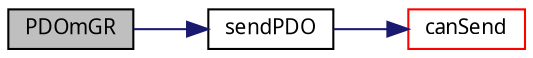 digraph G
{
  edge [fontname="FreeSans.ttf",fontsize=10,labelfontname="FreeSans.ttf",labelfontsize=10];
  node [fontname="FreeSans.ttf",fontsize=10,shape=record];
  rankdir=LR;
  Node1 [label="PDOmGR",height=0.2,width=0.4,color="black", fillcolor="grey75", style="filled" fontcolor="black"];
  Node1 -> Node2 [color="midnightblue",fontsize=10,style="solid",fontname="FreeSans.ttf"];
  Node2 [label="sendPDO",height=0.2,width=0.4,color="black", fillcolor="white", style="filled",URL="$pdo_8c.html#d9a4a4f0a4ef48866c6184ccbd30f210"];
  Node2 -> Node3 [color="midnightblue",fontsize=10,style="solid",fontname="FreeSans.ttf"];
  Node3 [label="canSend",height=0.2,width=0.4,color="red", fillcolor="white", style="filled",URL="$canOpenDriver_8c.html#b57b4b3c000e9f61135175495e874977"];
}
